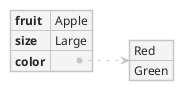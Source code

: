 ' Do not edit
' Theme Gallery
' autogenerated by script
'
@startjson
!theme carbon-gray
{
   "fruit":"Apple",
   "size": "Large",
   "color": ["Red", "Green"]
}
@endjson
